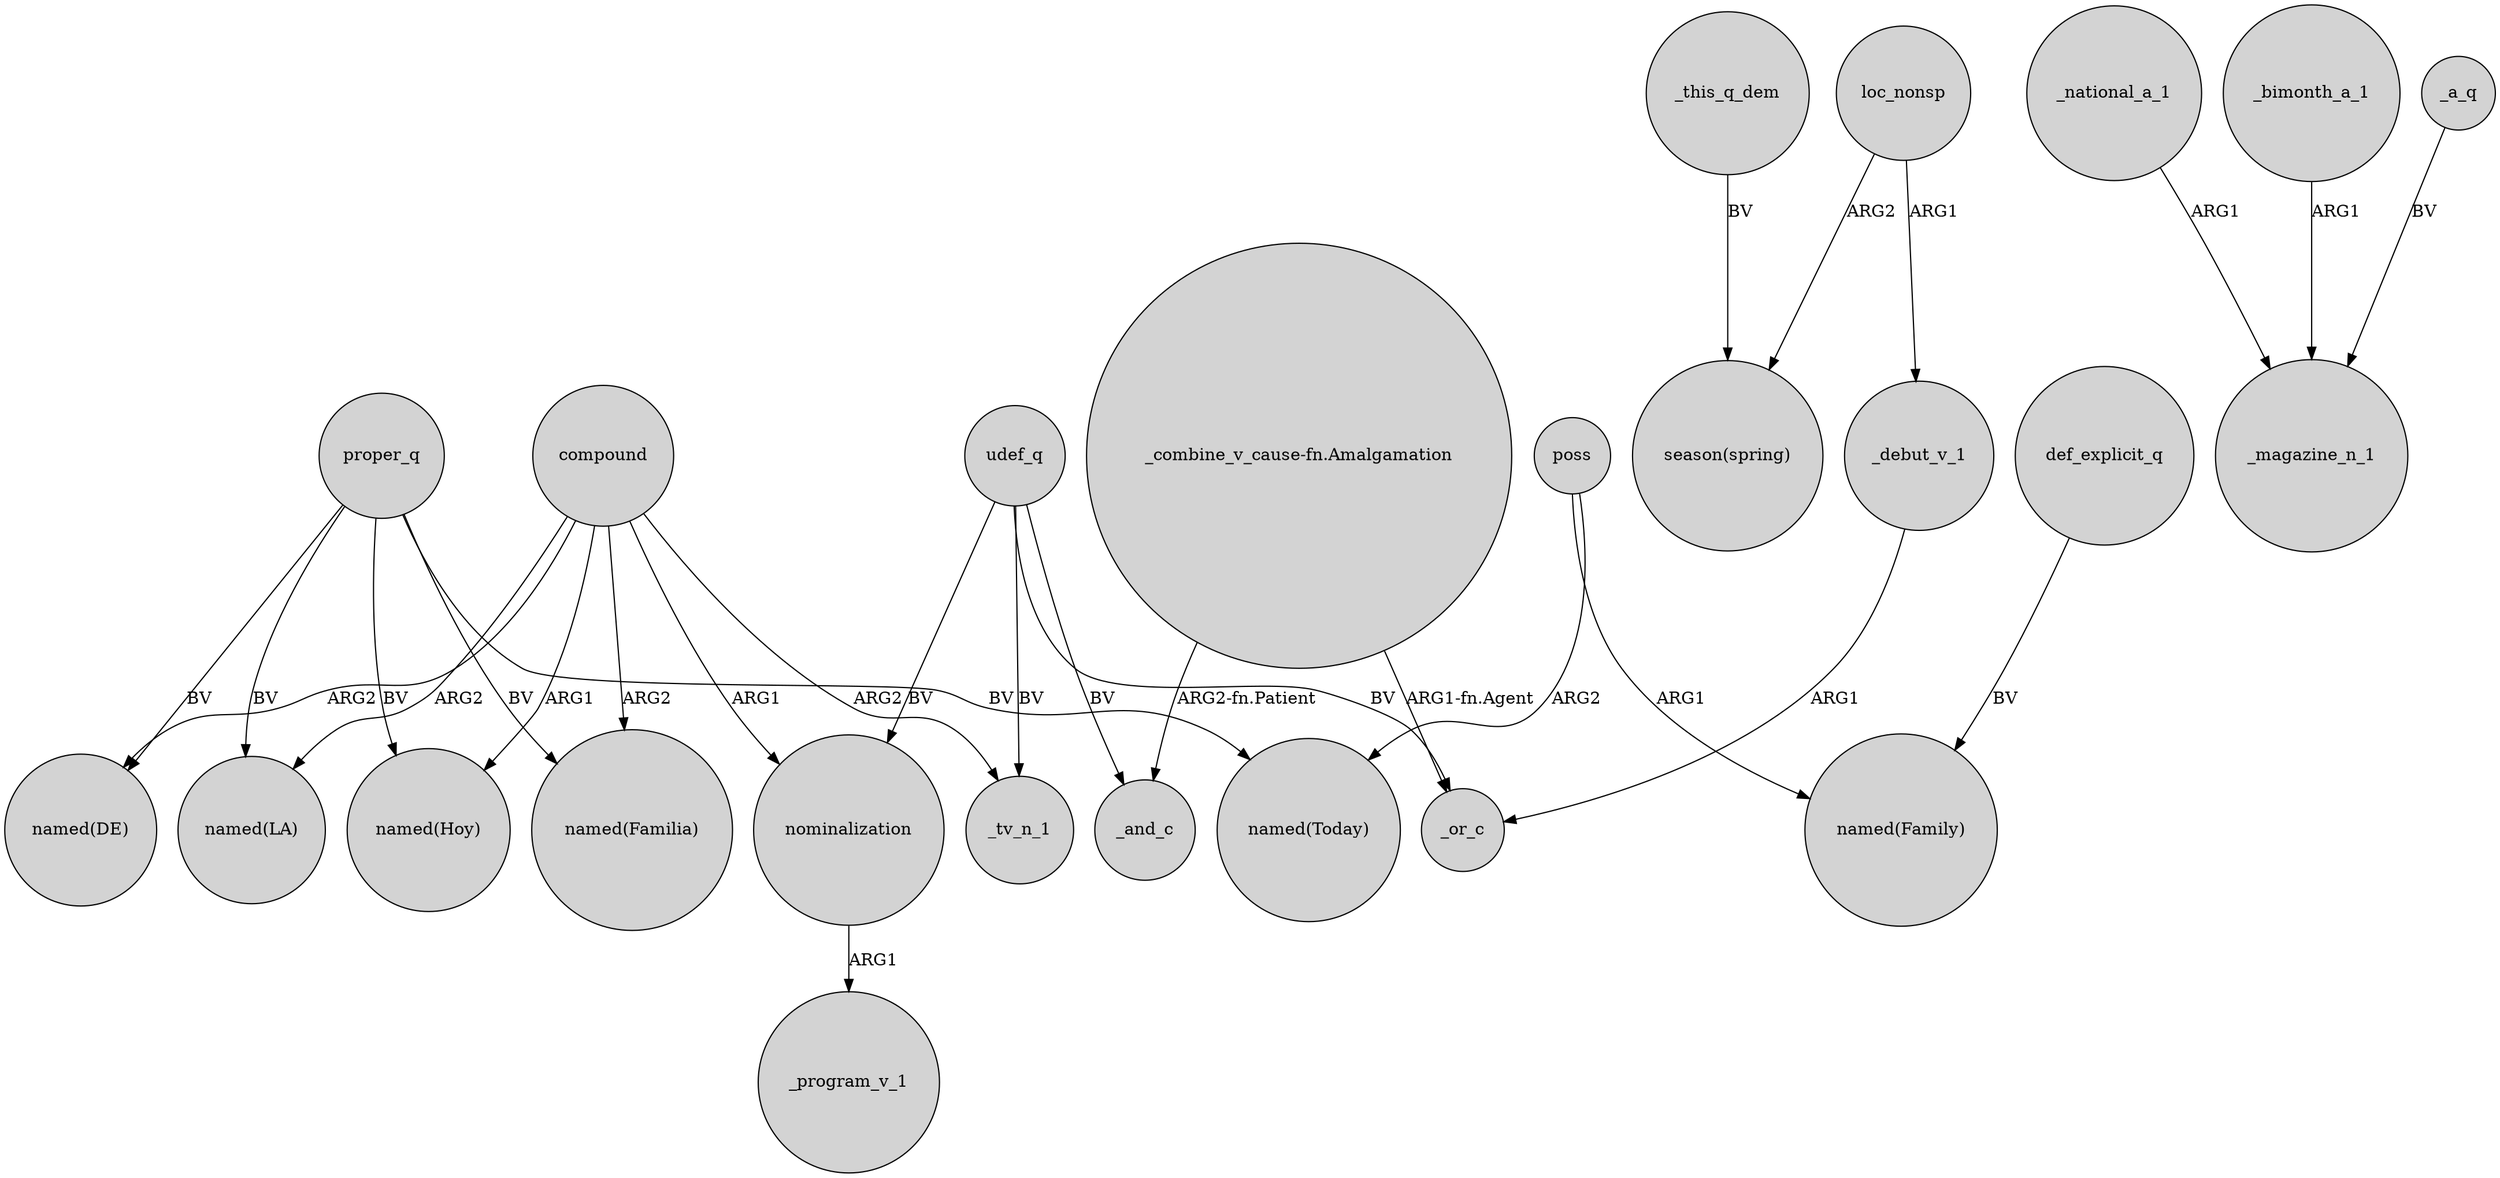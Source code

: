 digraph {
	node [shape=circle style=filled]
	proper_q -> "named(Hoy)" [label=BV]
	proper_q -> "named(LA)" [label=BV]
	compound -> "named(LA)" [label=ARG2]
	poss -> "named(Family)" [label=ARG1]
	compound -> _tv_n_1 [label=ARG2]
	udef_q -> _tv_n_1 [label=BV]
	"_combine_v_cause-fn.Amalgamation" -> _or_c [label="ARG1-fn.Agent"]
	loc_nonsp -> "season(spring)" [label=ARG2]
	_national_a_1 -> _magazine_n_1 [label=ARG1]
	"_combine_v_cause-fn.Amalgamation" -> _and_c [label="ARG2-fn.Patient"]
	udef_q -> _or_c [label=BV]
	_debut_v_1 -> _or_c [label=ARG1]
	compound -> "named(DE)" [label=ARG2]
	nominalization -> _program_v_1 [label=ARG1]
	_this_q_dem -> "season(spring)" [label=BV]
	compound -> "named(Hoy)" [label=ARG1]
	proper_q -> "named(DE)" [label=BV]
	compound -> "named(Familia)" [label=ARG2]
	udef_q -> nominalization [label=BV]
	proper_q -> "named(Today)" [label=BV]
	loc_nonsp -> _debut_v_1 [label=ARG1]
	def_explicit_q -> "named(Family)" [label=BV]
	_bimonth_a_1 -> _magazine_n_1 [label=ARG1]
	udef_q -> _and_c [label=BV]
	compound -> nominalization [label=ARG1]
	poss -> "named(Today)" [label=ARG2]
	proper_q -> "named(Familia)" [label=BV]
	_a_q -> _magazine_n_1 [label=BV]
}
